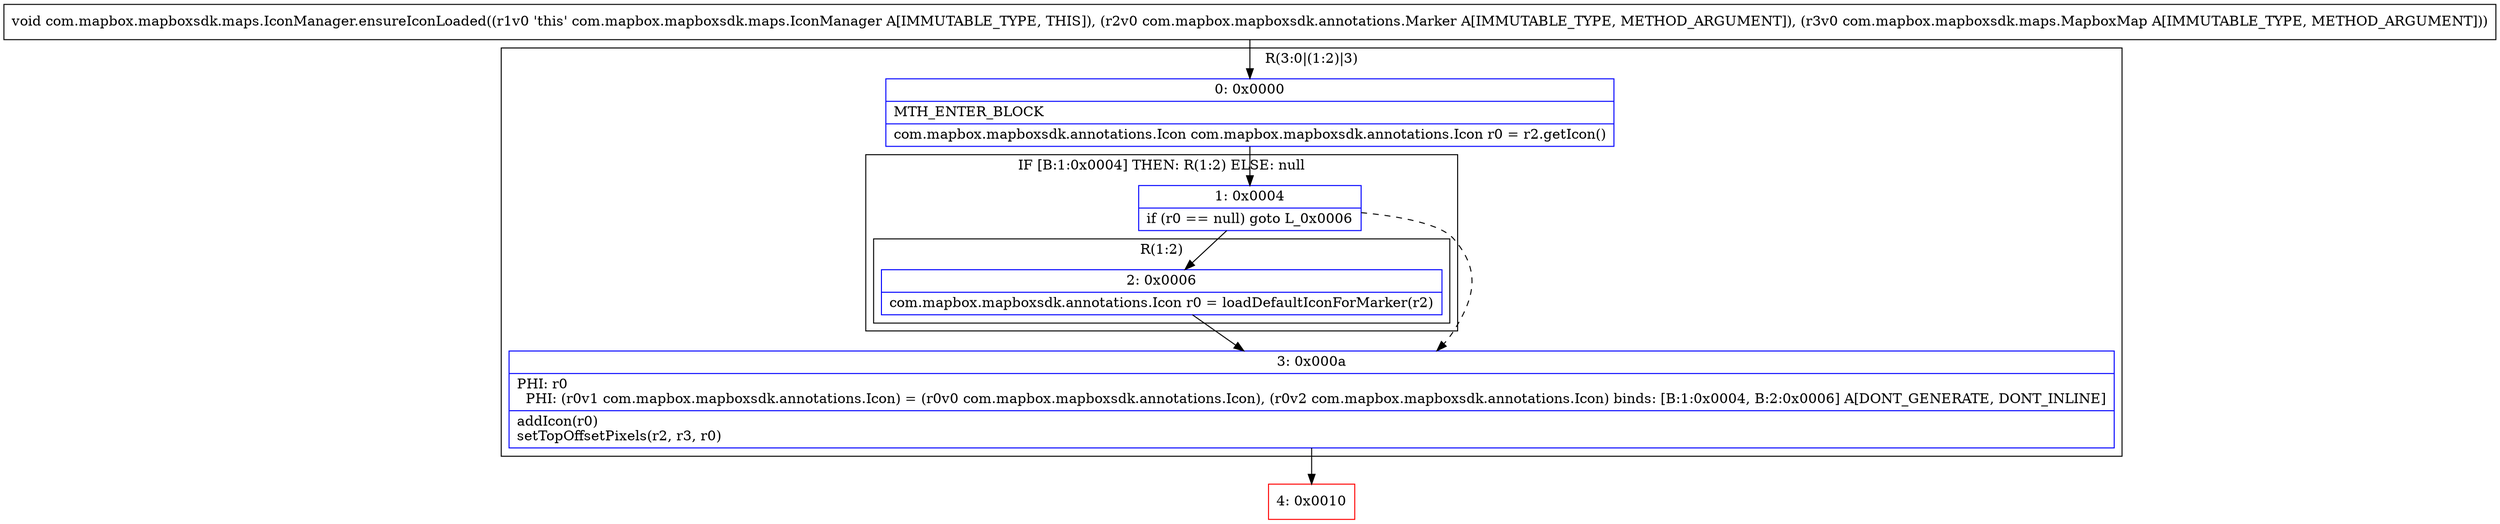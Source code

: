 digraph "CFG forcom.mapbox.mapboxsdk.maps.IconManager.ensureIconLoaded(Lcom\/mapbox\/mapboxsdk\/annotations\/Marker;Lcom\/mapbox\/mapboxsdk\/maps\/MapboxMap;)V" {
subgraph cluster_Region_1546508476 {
label = "R(3:0|(1:2)|3)";
node [shape=record,color=blue];
Node_0 [shape=record,label="{0\:\ 0x0000|MTH_ENTER_BLOCK\l|com.mapbox.mapboxsdk.annotations.Icon com.mapbox.mapboxsdk.annotations.Icon r0 = r2.getIcon()\l}"];
subgraph cluster_IfRegion_925067430 {
label = "IF [B:1:0x0004] THEN: R(1:2) ELSE: null";
node [shape=record,color=blue];
Node_1 [shape=record,label="{1\:\ 0x0004|if (r0 == null) goto L_0x0006\l}"];
subgraph cluster_Region_1898327699 {
label = "R(1:2)";
node [shape=record,color=blue];
Node_2 [shape=record,label="{2\:\ 0x0006|com.mapbox.mapboxsdk.annotations.Icon r0 = loadDefaultIconForMarker(r2)\l}"];
}
}
Node_3 [shape=record,label="{3\:\ 0x000a|PHI: r0 \l  PHI: (r0v1 com.mapbox.mapboxsdk.annotations.Icon) = (r0v0 com.mapbox.mapboxsdk.annotations.Icon), (r0v2 com.mapbox.mapboxsdk.annotations.Icon) binds: [B:1:0x0004, B:2:0x0006] A[DONT_GENERATE, DONT_INLINE]\l|addIcon(r0)\lsetTopOffsetPixels(r2, r3, r0)\l}"];
}
Node_4 [shape=record,color=red,label="{4\:\ 0x0010}"];
MethodNode[shape=record,label="{void com.mapbox.mapboxsdk.maps.IconManager.ensureIconLoaded((r1v0 'this' com.mapbox.mapboxsdk.maps.IconManager A[IMMUTABLE_TYPE, THIS]), (r2v0 com.mapbox.mapboxsdk.annotations.Marker A[IMMUTABLE_TYPE, METHOD_ARGUMENT]), (r3v0 com.mapbox.mapboxsdk.maps.MapboxMap A[IMMUTABLE_TYPE, METHOD_ARGUMENT])) }"];
MethodNode -> Node_0;
Node_0 -> Node_1;
Node_1 -> Node_2;
Node_1 -> Node_3[style=dashed];
Node_2 -> Node_3;
Node_3 -> Node_4;
}

